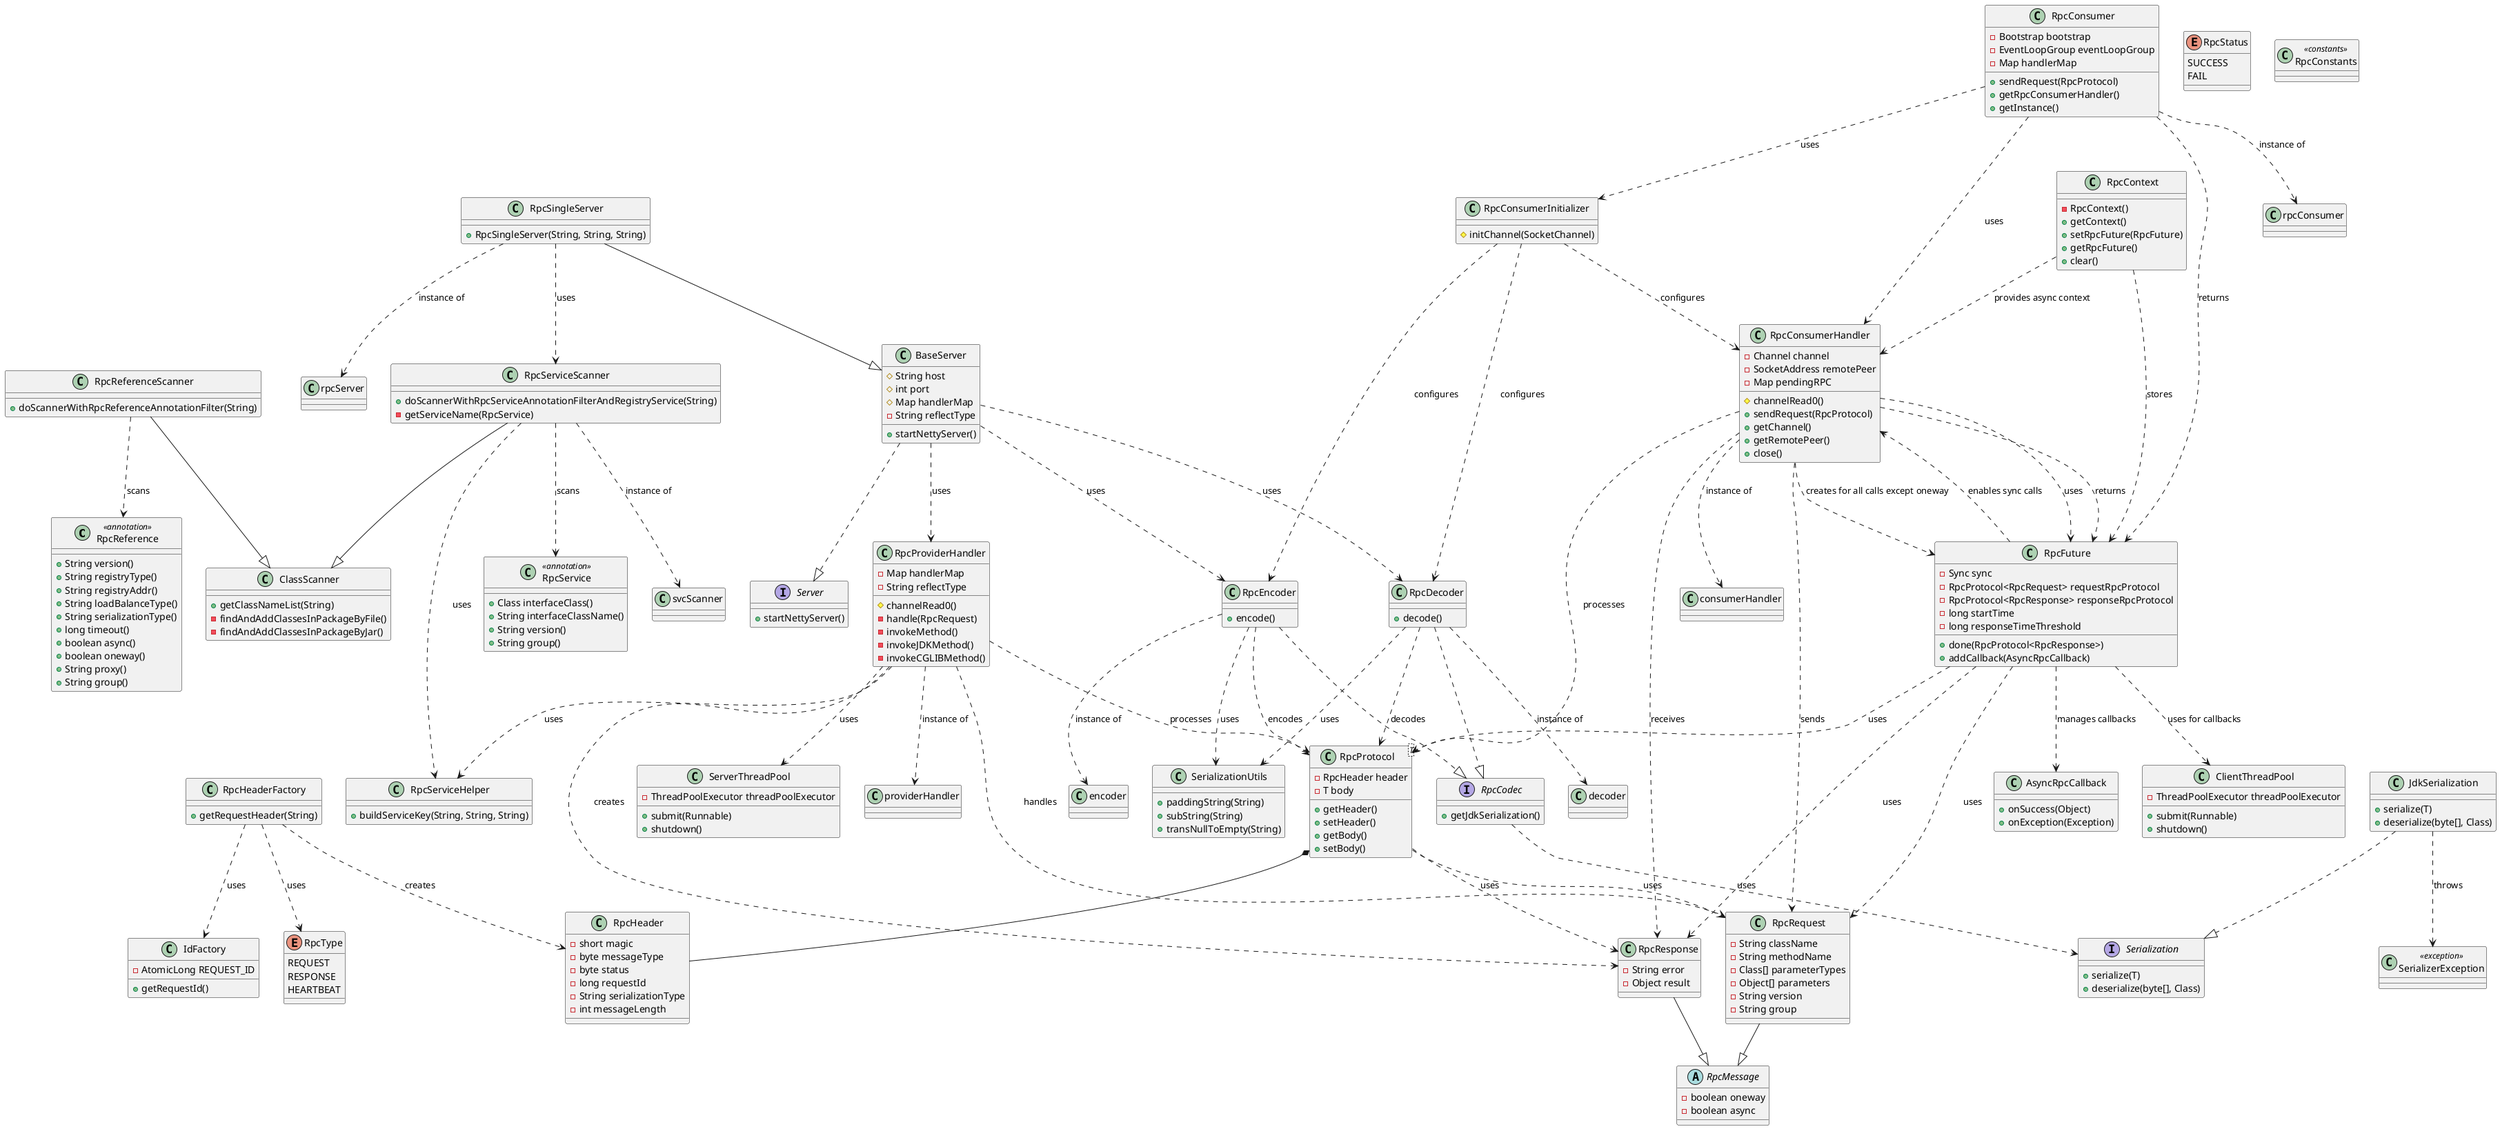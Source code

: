 @startuml
' 注解模块
class RpcReference <<annotation>> {
  +String version()
  +String registryType()
  +String registryAddr()
  +String loadBalanceType()
  +String serializationType()
  +long timeout()
  +boolean async()
  +boolean oneway()
  +String proxy()
  +String group()
}

class RpcService <<annotation>> {
  +Class interfaceClass()
  +String interfaceClassName()
  +String version()
  +String group()
}

' 协议模块
class "RpcProtocol<T>" as RpcProtocol {
  -RpcHeader header
  -T body
  +getHeader()
  +setHeader()
  +getBody()
  +setBody()
}

class RpcHeader {
  -short magic
  -byte messageType
  -byte status
  -long requestId
  -String serializationType
  -int messageLength
}

abstract class RpcMessage {
  -boolean oneway
  -boolean async
}

class RpcRequest {
  -String className
  -String methodName
  -Class[] parameterTypes
  -Object[] parameters
  -String version
  -String group
}

class RpcResponse {
  -String error
  -Object result
}

class RpcHeaderFactory {
  +getRequestHeader(String)
}

' 枚举
enum RpcType {
  REQUEST
  RESPONSE
  HEARTBEAT
}

enum RpcStatus {
  SUCCESS
  FAIL
}

' 编解码模块
interface RpcCodec {
  +getJdkSerialization()
}

class RpcEncoder {
  +encode()
}

class RpcDecoder {
  +decode()
}

' 序列化模块
interface Serialization {
  +serialize(T)
  +deserialize(byte[], Class)
}

class JdkSerialization {
  +serialize(T)
  +deserialize(byte[], Class)
}

' 扫描器模块
class ClassScanner {
  +getClassNameList(String)
  -findAndAddClassesInPackageByFile()
  -findAndAddClassesInPackageByJar()
}

class RpcServiceScanner {
  +doScannerWithRpcServiceAnnotationFilterAndRegistryService(String)
  -getServiceName(RpcService)
}

class RpcReferenceScanner {
  +doScannerWithRpcReferenceAnnotationFilter(String)
}

' Provider模块
interface Server {
  +startNettyServer()
}

class BaseServer {
  #String host
  #int port
  #Map handlerMap
  -String reflectType
  +startNettyServer()
}

class RpcSingleServer {
  +RpcSingleServer(String, String, String)
}

class RpcProviderHandler {
  -Map handlerMap
  -String reflectType
  #channelRead0()
  -handle(RpcRequest)
  -invokeMethod()
  -invokeJDKMethod()
  -invokeCGLIBMethod()
}

' Consumer模块
class RpcConsumer {
  -Bootstrap bootstrap
  -EventLoopGroup eventLoopGroup
  -Map handlerMap
  +sendRequest(RpcProtocol)
  +getRpcConsumerHandler()
  +getInstance()
}

class RpcConsumerHandler {
  -Channel channel
  -SocketAddress remotePeer
  -Map pendingRPC
  #channelRead0()
  +sendRequest(RpcProtocol)
  +getChannel()
  +getRemotePeer()
  +close()
}

class RpcConsumerInitializer {
  #initChannel(SocketChannel)
}

class RpcFuture {
  -Sync sync
  -RpcProtocol<RpcRequest> requestRpcProtocol
  -RpcProtocol<RpcResponse> responseRpcProtocol
  -long startTime
  -long responseTimeThreshold
  +done(RpcProtocol<RpcResponse>)
  +addCallback(AsyncRpcCallback)
}

class AsyncRpcCallback {
  +onSuccess(Object)
  +onException(Exception)
}

class RpcContext {
  -RpcContext()
  +getContext()
  +setRpcFuture(RpcFuture)
  +getRpcFuture()
  +clear()
}

' 工具类
class RpcServiceHelper {
  +buildServiceKey(String, String, String)
}

class IdFactory {
  -AtomicLong REQUEST_ID
  +getRequestId()
}

class ServerThreadPool {
  -ThreadPoolExecutor threadPoolExecutor
  +submit(Runnable)
  +shutdown()
}

class ClientThreadPool {
  -ThreadPoolExecutor threadPoolExecutor
  +submit(Runnable)
  +shutdown()
}

class SerializationUtils {
  +paddingString(String)
  +subString(String)
  +transNullToEmpty(String)
}

class RpcConstants <<constants>> {
}

class SerializerException <<exception>> {
}

' 关系定义
RpcProtocol *-- RpcHeader
RpcRequest --|> RpcMessage
RpcResponse --|> RpcMessage
RpcProtocol ..> RpcRequest : uses
RpcProtocol ..> RpcResponse : uses

RpcEncoder ..|> RpcCodec
RpcDecoder ..|> RpcCodec
RpcCodec ..> Serialization : uses
JdkSerialization ..|> Serialization

RpcEncoder ..> RpcProtocol : encodes
RpcDecoder ..> RpcProtocol : decodes
RpcEncoder ..> SerializationUtils : uses
RpcDecoder ..> SerializationUtils : uses

RpcServiceScanner --|> ClassScanner
RpcReferenceScanner --|> ClassScanner
RpcServiceScanner ..> RpcService : scans
RpcReferenceScanner ..> RpcReference : scans
RpcServiceScanner ..> RpcServiceHelper : uses

BaseServer ..|> Server
RpcSingleServer --|> BaseServer
RpcSingleServer ..> RpcServiceScanner : uses
BaseServer ..> RpcProviderHandler : uses
BaseServer ..> RpcEncoder : uses
BaseServer ..> RpcDecoder : uses

RpcProviderHandler ..> RpcProtocol : processes
RpcProviderHandler ..> RpcRequest : handles
RpcProviderHandler ..> RpcResponse : creates
RpcProviderHandler ..> RpcServiceHelper : uses
RpcProviderHandler ..> ServerThreadPool : uses

RpcConsumer ..> RpcConsumerHandler : uses
RpcConsumer ..> RpcConsumerInitializer : uses
RpcConsumerInitializer ..> RpcEncoder : configures
RpcConsumerInitializer ..> RpcDecoder : configures
RpcConsumerInitializer ..> RpcConsumerHandler : configures

RpcConsumerHandler ..> RpcProtocol : processes
RpcConsumerHandler ..> RpcRequest : sends
RpcConsumerHandler ..> RpcResponse : receives
RpcConsumerHandler ..> RpcFuture : uses

RpcConsumer ..> RpcFuture : returns
RpcConsumerHandler ..> RpcFuture : returns

RpcHeaderFactory ..> RpcHeader : creates
RpcHeaderFactory ..> IdFactory : uses
RpcHeaderFactory ..> RpcType : uses

JdkSerialization ..> SerializerException : throws

RpcFuture ..> RpcProtocol : uses
RpcFuture ..> RpcRequest : uses
RpcFuture ..> RpcResponse : uses
RpcFuture ..> AsyncRpcCallback : manages callbacks
RpcFuture ..> ClientThreadPool : uses for callbacks

RpcContext ..> RpcFuture : stores

' Workflow relationship
RpcConsumer ..> rpcConsumer : instance of
RpcConsumerHandler ..> consumerHandler : instance of
RpcEncoder ..> encoder : instance of
RpcDecoder ..> decoder : instance of
RpcProviderHandler ..> providerHandler : instance of
RpcServiceScanner ..> svcScanner : instance of
RpcSingleServer ..> rpcServer : instance of

' New features for async and oneway calls
RpcContext ..> RpcConsumerHandler : provides async context
RpcFuture ..> RpcConsumerHandler : enables sync calls
RpcConsumerHandler ..> RpcFuture : creates for all calls except oneway

@enduml
